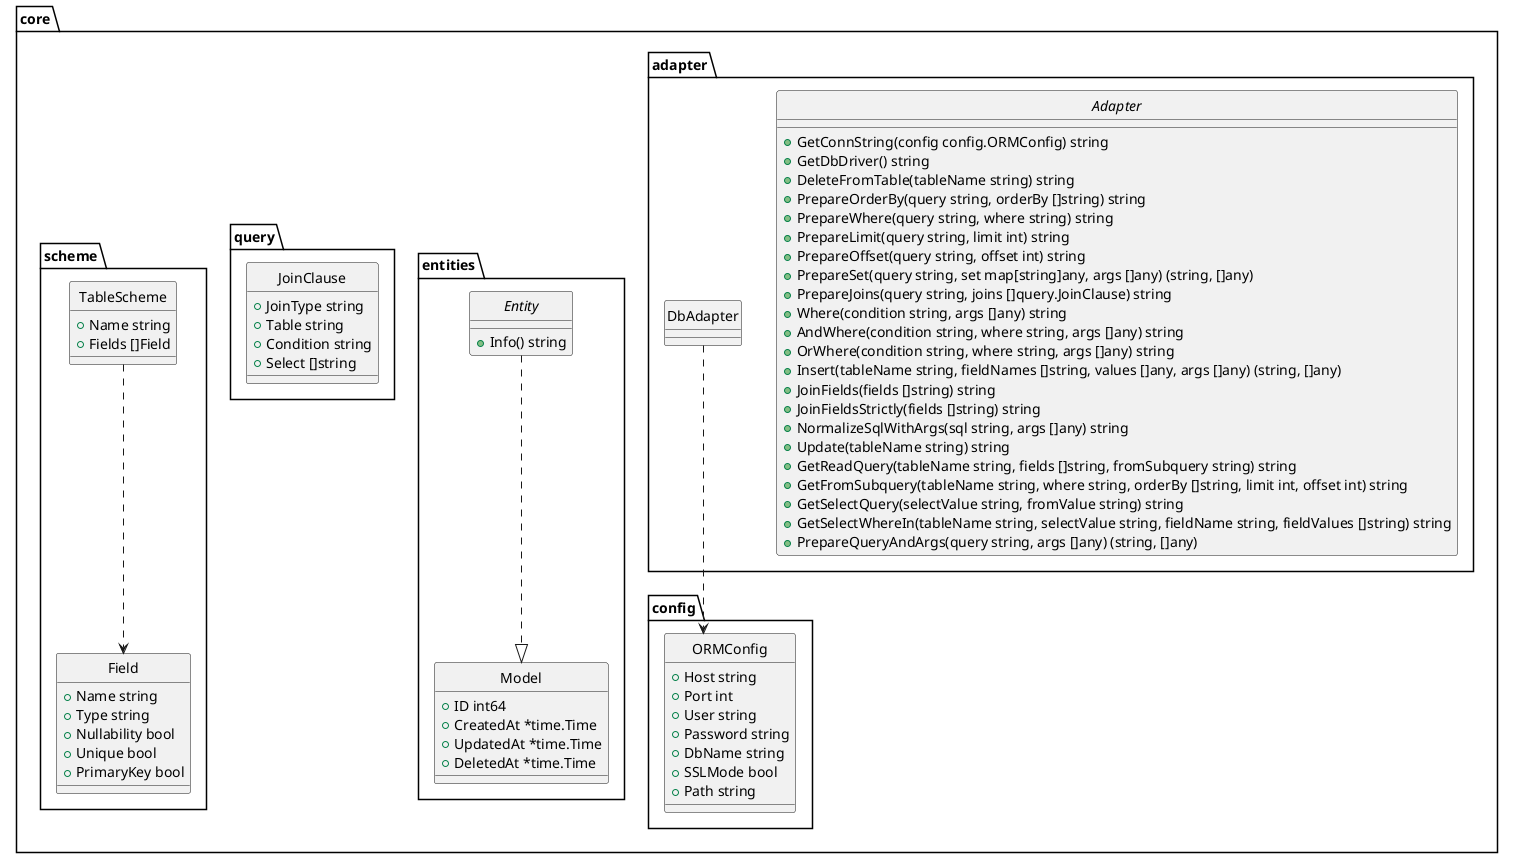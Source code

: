 @startuml

skinparam style strictuml
skinparam linetype ortho

package core  {
    package adapter {
        interface Adapter  {
            + GetConnString(config config.ORMConfig) string
            + GetDbDriver() string
            + DeleteFromTable(tableName string) string
            + PrepareOrderBy(query string, orderBy []string) string
            + PrepareWhere(query string, where string) string
            + PrepareLimit(query string, limit int) string
            + PrepareOffset(query string, offset int) string
            + PrepareSet(query string, set map[string]any, args []any) (string, []any)
            + PrepareJoins(query string, joins []query.JoinClause) string
            + Where(condition string, args []any) string
            + AndWhere(condition string, where string, args []any) string
            + OrWhere(condition string, where string, args []any) string
            + Insert(tableName string, fieldNames []string, values []any, args []any) (string, []any)
            + JoinFields(fields []string) string
            + JoinFieldsStrictly(fields []string) string
            + NormalizeSqlWithArgs(sql string, args []any) string
            + Update(tableName string) string
            + GetReadQuery(tableName string, fields []string, fromSubquery string) string
            + GetFromSubquery(tableName string, where string, orderBy []string, limit int, offset int) string
            + GetSelectQuery(selectValue string, fromValue string) string
            + GetSelectWhereIn(tableName string, selectValue string, fieldName string, fieldValues []string) string
            + PrepareQueryAndArgs(query string, args []any) (string, []any)
        }
    }
    core.adapter.DbAdapter ..> core.config.ORMConfig

    package config {
        class ORMConfig << (S,Aquamarine) >> {
            + Host string
            + Port int
            + User string
            + Password string
            + DbName string
            + SSLMode bool
            + Path string
        }
    }

    package entities {
        interface Entity  {
            + Info() string
        }
        class Model << (S,Aquamarine) >> {
            + ID int64
            + CreatedAt *time.Time
            + UpdatedAt *time.Time
            + DeletedAt *time.Time
        }
    }
    core.entities.Entity ..|> core.entities.Model

    package query {
        class JoinClause << (S,Aquamarine) >> {
            + JoinType string
            + Table string
            + Condition string
            + Select []string
        }
    }


    package scheme {
        class Field << (S,Aquamarine) >> {
            + Name string
            + Type string
            + Nullability bool
            + Unique bool
            + PrimaryKey bool
        }
        class TableScheme << (S,Aquamarine) >> {
            + Name string
            + Fields []Field
        }
    }
    core.scheme.TableScheme ..> core.scheme.Field
}


@enduml
